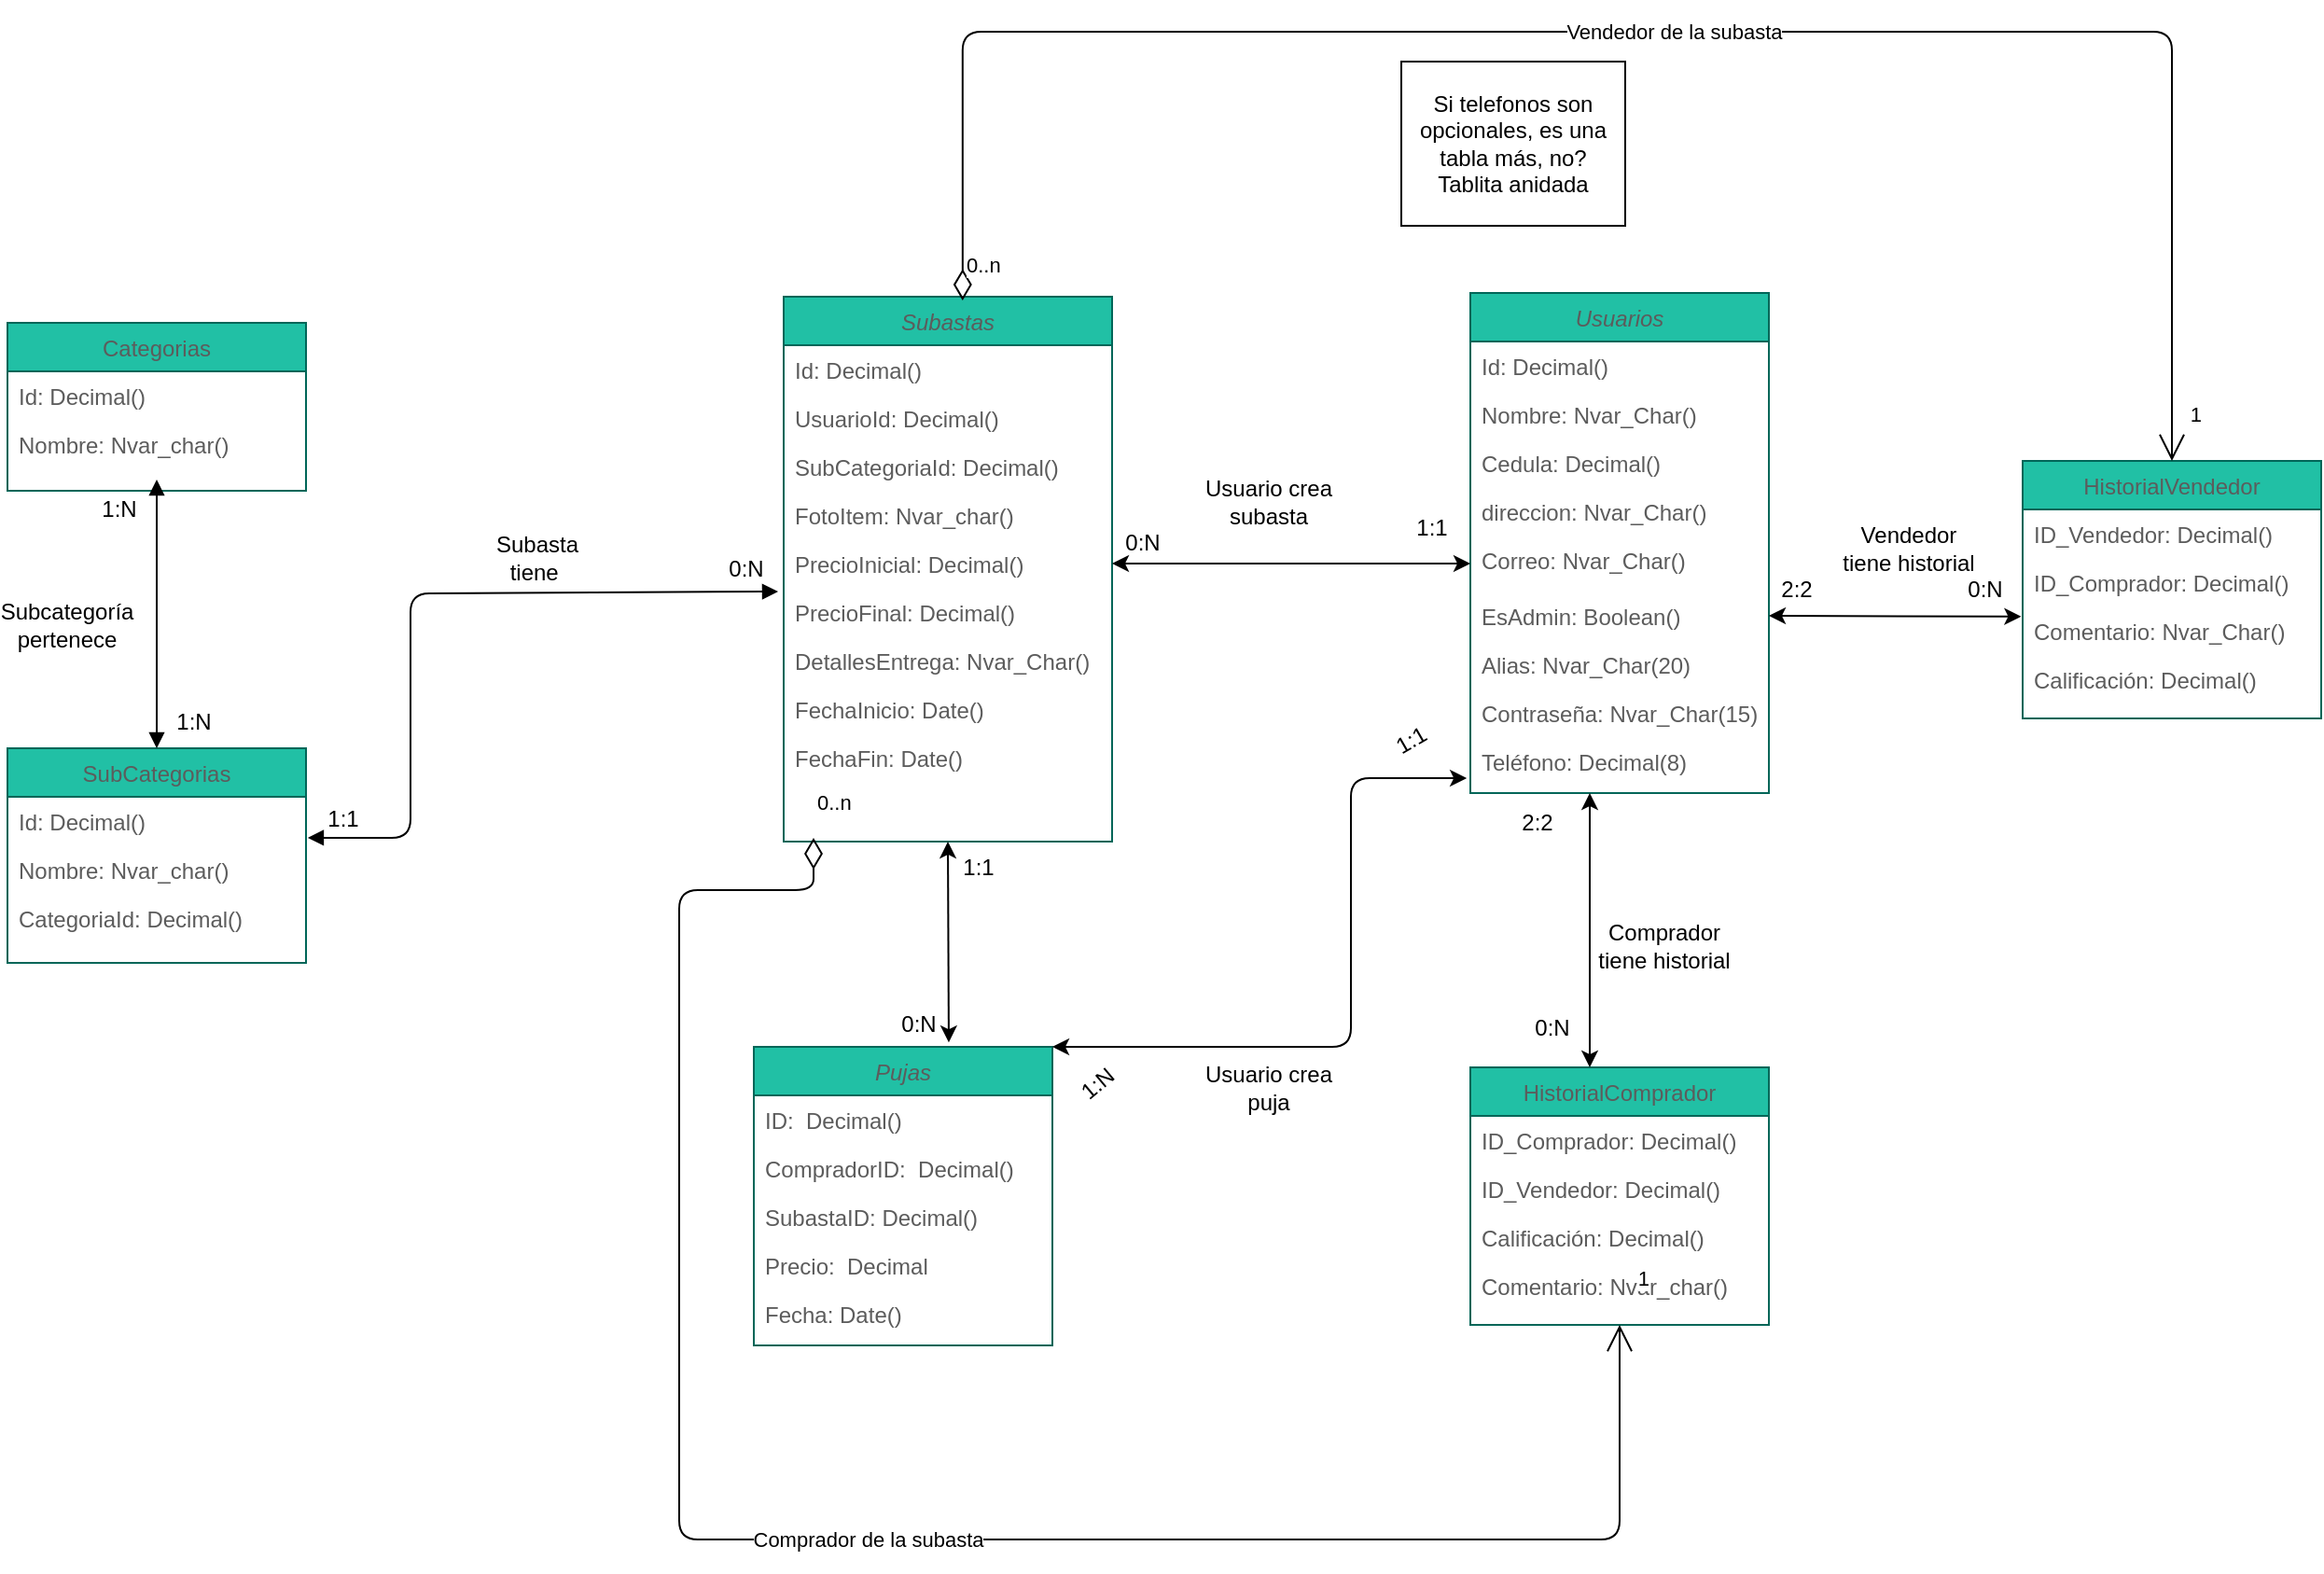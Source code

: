 <mxfile version="14.4.8" type="github">
  <diagram id="C5RBs43oDa-KdzZeNtuy" name="Page-1">
    <mxGraphModel dx="1834" dy="939" grid="1" gridSize="8" guides="1" tooltips="1" connect="1" arrows="1" fold="1" page="1" pageScale="1" pageWidth="1654" pageHeight="2336" background="#ffffff" math="0" shadow="0">
      <root>
        <mxCell id="WIyWlLk6GJQsqaUBKTNV-0" />
        <mxCell id="WIyWlLk6GJQsqaUBKTNV-1" parent="WIyWlLk6GJQsqaUBKTNV-0" />
        <mxCell id="zkfFHV4jXpPFQw0GAbJ--0" value="Usuarios" style="swimlane;fontStyle=2;align=center;verticalAlign=top;childLayout=stackLayout;horizontal=1;startSize=26;horizontalStack=0;resizeParent=1;resizeLast=0;collapsible=1;marginBottom=0;shadow=0;strokeWidth=1;fillColor=#21C0A5;strokeColor=#006658;fontColor=#5C5C5C;" parent="WIyWlLk6GJQsqaUBKTNV-1" vertex="1">
          <mxGeometry x="864" y="364" width="160" height="268" as="geometry">
            <mxRectangle x="230" y="140" width="160" height="26" as="alternateBounds" />
          </mxGeometry>
        </mxCell>
        <mxCell id="zkfFHV4jXpPFQw0GAbJ--1" value="Id: Decimal()" style="text;align=left;verticalAlign=top;spacingLeft=4;spacingRight=4;overflow=hidden;rotatable=0;points=[[0,0.5],[1,0.5]];portConstraint=eastwest;fontColor=#5C5C5C;" parent="zkfFHV4jXpPFQw0GAbJ--0" vertex="1">
          <mxGeometry y="26" width="160" height="26" as="geometry" />
        </mxCell>
        <mxCell id="zkfFHV4jXpPFQw0GAbJ--2" value="Nombre: Nvar_Char()" style="text;align=left;verticalAlign=top;spacingLeft=4;spacingRight=4;overflow=hidden;rotatable=0;points=[[0,0.5],[1,0.5]];portConstraint=eastwest;shadow=0;html=0;fontColor=#5C5C5C;" parent="zkfFHV4jXpPFQw0GAbJ--0" vertex="1">
          <mxGeometry y="52" width="160" height="26" as="geometry" />
        </mxCell>
        <mxCell id="2cBs4azN2rq8tmbEgvQR-0" value="Cedula: Decimal()" style="text;align=left;verticalAlign=top;spacingLeft=4;spacingRight=4;overflow=hidden;rotatable=0;points=[[0,0.5],[1,0.5]];portConstraint=eastwest;shadow=0;html=0;fontColor=#5C5C5C;" parent="zkfFHV4jXpPFQw0GAbJ--0" vertex="1">
          <mxGeometry y="78" width="160" height="26" as="geometry" />
        </mxCell>
        <mxCell id="2cBs4azN2rq8tmbEgvQR-1" value="direccion: Nvar_Char()" style="text;align=left;verticalAlign=top;spacingLeft=4;spacingRight=4;overflow=hidden;rotatable=0;points=[[0,0.5],[1,0.5]];portConstraint=eastwest;shadow=0;html=0;fontColor=#5C5C5C;" parent="zkfFHV4jXpPFQw0GAbJ--0" vertex="1">
          <mxGeometry y="104" width="160" height="26" as="geometry" />
        </mxCell>
        <mxCell id="iWR1aSKAeEVhYEiH1v8q-1" value="Correo: Nvar_Char()" style="text;align=left;verticalAlign=top;spacingLeft=4;spacingRight=4;overflow=hidden;rotatable=0;points=[[0,0.5],[1,0.5]];portConstraint=eastwest;shadow=0;html=0;fontColor=#5C5C5C;" parent="zkfFHV4jXpPFQw0GAbJ--0" vertex="1">
          <mxGeometry y="130" width="160" height="30" as="geometry" />
        </mxCell>
        <mxCell id="zkfFHV4jXpPFQw0GAbJ--3" value="EsAdmin: Boolean()" style="text;align=left;verticalAlign=top;spacingLeft=4;spacingRight=4;overflow=hidden;rotatable=0;points=[[0,0.5],[1,0.5]];portConstraint=eastwest;shadow=0;html=0;fontColor=#5C5C5C;" parent="zkfFHV4jXpPFQw0GAbJ--0" vertex="1">
          <mxGeometry y="160" width="160" height="26" as="geometry" />
        </mxCell>
        <mxCell id="iWR1aSKAeEVhYEiH1v8q-0" value="Alias: Nvar_Char(20)" style="text;align=left;verticalAlign=top;spacingLeft=4;spacingRight=4;overflow=hidden;rotatable=0;points=[[0,0.5],[1,0.5]];portConstraint=eastwest;shadow=0;html=0;fontColor=#5C5C5C;" parent="zkfFHV4jXpPFQw0GAbJ--0" vertex="1">
          <mxGeometry y="186" width="160" height="26" as="geometry" />
        </mxCell>
        <mxCell id="G9UBCxDqCTs8HFYeKVLd-23" value="Contraseña: Nvar_Char(15)" style="text;align=left;verticalAlign=top;spacingLeft=4;spacingRight=4;overflow=hidden;rotatable=0;points=[[0,0.5],[1,0.5]];portConstraint=eastwest;shadow=0;html=0;fontColor=#5C5C5C;" parent="zkfFHV4jXpPFQw0GAbJ--0" vertex="1">
          <mxGeometry y="212" width="160" height="26" as="geometry" />
        </mxCell>
        <mxCell id="G9UBCxDqCTs8HFYeKVLd-24" value="Teléfono: Decimal(8)" style="text;align=left;verticalAlign=top;spacingLeft=4;spacingRight=4;overflow=hidden;rotatable=0;points=[[0,0.5],[1,0.5]];portConstraint=eastwest;shadow=0;html=0;fontColor=#5C5C5C;" parent="zkfFHV4jXpPFQw0GAbJ--0" vertex="1">
          <mxGeometry y="238" width="160" height="26" as="geometry" />
        </mxCell>
        <mxCell id="zkfFHV4jXpPFQw0GAbJ--6" value="Categorias" style="swimlane;fontStyle=0;align=center;verticalAlign=top;childLayout=stackLayout;horizontal=1;startSize=26;horizontalStack=0;resizeParent=1;resizeLast=0;collapsible=1;marginBottom=0;shadow=0;strokeWidth=1;fillColor=#21C0A5;strokeColor=#006658;fontColor=#5C5C5C;" parent="WIyWlLk6GJQsqaUBKTNV-1" vertex="1">
          <mxGeometry x="80" y="380" width="160" height="90" as="geometry">
            <mxRectangle x="130" y="380" width="160" height="26" as="alternateBounds" />
          </mxGeometry>
        </mxCell>
        <mxCell id="zkfFHV4jXpPFQw0GAbJ--7" value="Id: Decimal()" style="text;align=left;verticalAlign=top;spacingLeft=4;spacingRight=4;overflow=hidden;rotatable=0;points=[[0,0.5],[1,0.5]];portConstraint=eastwest;fontColor=#5C5C5C;" parent="zkfFHV4jXpPFQw0GAbJ--6" vertex="1">
          <mxGeometry y="26" width="160" height="26" as="geometry" />
        </mxCell>
        <mxCell id="zkfFHV4jXpPFQw0GAbJ--8" value="Nombre: Nvar_char()" style="text;align=left;verticalAlign=top;spacingLeft=4;spacingRight=4;overflow=hidden;rotatable=0;points=[[0,0.5],[1,0.5]];portConstraint=eastwest;shadow=0;html=0;fontColor=#5C5C5C;" parent="zkfFHV4jXpPFQw0GAbJ--6" vertex="1">
          <mxGeometry y="52" width="160" height="26" as="geometry" />
        </mxCell>
        <mxCell id="iWR1aSKAeEVhYEiH1v8q-2" value="SubCategorias" style="swimlane;fontStyle=0;align=center;verticalAlign=top;childLayout=stackLayout;horizontal=1;startSize=26;horizontalStack=0;resizeParent=1;resizeLast=0;collapsible=1;marginBottom=0;shadow=0;strokeWidth=1;fillColor=#21C0A5;strokeColor=#006658;fontColor=#5C5C5C;" parent="WIyWlLk6GJQsqaUBKTNV-1" vertex="1">
          <mxGeometry x="80" y="608" width="160" height="115" as="geometry">
            <mxRectangle x="130" y="380" width="160" height="26" as="alternateBounds" />
          </mxGeometry>
        </mxCell>
        <mxCell id="iWR1aSKAeEVhYEiH1v8q-3" value="Id: Decimal()" style="text;align=left;verticalAlign=top;spacingLeft=4;spacingRight=4;overflow=hidden;rotatable=0;points=[[0,0.5],[1,0.5]];portConstraint=eastwest;fontColor=#5C5C5C;" parent="iWR1aSKAeEVhYEiH1v8q-2" vertex="1">
          <mxGeometry y="26" width="160" height="26" as="geometry" />
        </mxCell>
        <mxCell id="iWR1aSKAeEVhYEiH1v8q-4" value="Nombre: Nvar_char()" style="text;align=left;verticalAlign=top;spacingLeft=4;spacingRight=4;overflow=hidden;rotatable=0;points=[[0,0.5],[1,0.5]];portConstraint=eastwest;shadow=0;html=0;fontColor=#5C5C5C;" parent="iWR1aSKAeEVhYEiH1v8q-2" vertex="1">
          <mxGeometry y="52" width="160" height="26" as="geometry" />
        </mxCell>
        <mxCell id="iWR1aSKAeEVhYEiH1v8q-5" value="CategoriaId: Decimal()" style="text;align=left;verticalAlign=top;spacingLeft=4;spacingRight=4;overflow=hidden;rotatable=0;points=[[0,0.5],[1,0.5]];portConstraint=eastwest;shadow=0;html=0;fontColor=#5C5C5C;" parent="iWR1aSKAeEVhYEiH1v8q-2" vertex="1">
          <mxGeometry y="78" width="160" height="32" as="geometry" />
        </mxCell>
        <mxCell id="iWR1aSKAeEVhYEiH1v8q-6" value="Subastas" style="swimlane;fontStyle=2;align=center;verticalAlign=top;childLayout=stackLayout;horizontal=1;startSize=26;horizontalStack=0;resizeParent=1;resizeLast=0;collapsible=1;marginBottom=0;shadow=0;strokeWidth=1;fillColor=#21C0A5;strokeColor=#006658;fontColor=#5C5C5C;" parent="WIyWlLk6GJQsqaUBKTNV-1" vertex="1">
          <mxGeometry x="496" y="366" width="176" height="292" as="geometry">
            <mxRectangle x="230" y="140" width="160" height="26" as="alternateBounds" />
          </mxGeometry>
        </mxCell>
        <mxCell id="iWR1aSKAeEVhYEiH1v8q-7" value="Id: Decimal()" style="text;align=left;verticalAlign=top;spacingLeft=4;spacingRight=4;overflow=hidden;rotatable=0;points=[[0,0.5],[1,0.5]];portConstraint=eastwest;fontColor=#5C5C5C;" parent="iWR1aSKAeEVhYEiH1v8q-6" vertex="1">
          <mxGeometry y="26" width="176" height="26" as="geometry" />
        </mxCell>
        <mxCell id="iWR1aSKAeEVhYEiH1v8q-8" value="UsuarioId: Decimal()" style="text;align=left;verticalAlign=top;spacingLeft=4;spacingRight=4;overflow=hidden;rotatable=0;points=[[0,0.5],[1,0.5]];portConstraint=eastwest;shadow=0;html=0;fontColor=#5C5C5C;" parent="iWR1aSKAeEVhYEiH1v8q-6" vertex="1">
          <mxGeometry y="52" width="176" height="26" as="geometry" />
        </mxCell>
        <mxCell id="iWR1aSKAeEVhYEiH1v8q-9" value="SubCategoriaId: Decimal()" style="text;align=left;verticalAlign=top;spacingLeft=4;spacingRight=4;overflow=hidden;rotatable=0;points=[[0,0.5],[1,0.5]];portConstraint=eastwest;shadow=0;html=0;fontColor=#5C5C5C;" parent="iWR1aSKAeEVhYEiH1v8q-6" vertex="1">
          <mxGeometry y="78" width="176" height="26" as="geometry" />
        </mxCell>
        <mxCell id="iWR1aSKAeEVhYEiH1v8q-10" value="FotoItem: Nvar_char()" style="text;align=left;verticalAlign=top;spacingLeft=4;spacingRight=4;overflow=hidden;rotatable=0;points=[[0,0.5],[1,0.5]];portConstraint=eastwest;shadow=0;html=0;fontColor=#5C5C5C;" parent="iWR1aSKAeEVhYEiH1v8q-6" vertex="1">
          <mxGeometry y="104" width="176" height="26" as="geometry" />
        </mxCell>
        <mxCell id="iWR1aSKAeEVhYEiH1v8q-11" value="PrecioInicial: Decimal()" style="text;align=left;verticalAlign=top;spacingLeft=4;spacingRight=4;overflow=hidden;rotatable=0;points=[[0,0.5],[1,0.5]];portConstraint=eastwest;shadow=0;html=0;fontColor=#5C5C5C;" parent="iWR1aSKAeEVhYEiH1v8q-6" vertex="1">
          <mxGeometry y="130" width="176" height="26" as="geometry" />
        </mxCell>
        <mxCell id="iWR1aSKAeEVhYEiH1v8q-20" value="PrecioFinal: Decimal()" style="text;align=left;verticalAlign=top;spacingLeft=4;spacingRight=4;overflow=hidden;rotatable=0;points=[[0,0.5],[1,0.5]];portConstraint=eastwest;shadow=0;html=0;fontColor=#5C5C5C;" parent="iWR1aSKAeEVhYEiH1v8q-6" vertex="1">
          <mxGeometry y="156" width="176" height="26" as="geometry" />
        </mxCell>
        <mxCell id="iWR1aSKAeEVhYEiH1v8q-21" value="DetallesEntrega: Nvar_Char()" style="text;align=left;verticalAlign=top;spacingLeft=4;spacingRight=4;overflow=hidden;rotatable=0;points=[[0,0.5],[1,0.5]];portConstraint=eastwest;shadow=0;html=0;fontColor=#5C5C5C;" parent="iWR1aSKAeEVhYEiH1v8q-6" vertex="1">
          <mxGeometry y="182" width="176" height="26" as="geometry" />
        </mxCell>
        <mxCell id="iWR1aSKAeEVhYEiH1v8q-48" value="FechaInicio: Date()" style="text;align=left;verticalAlign=top;spacingLeft=4;spacingRight=4;overflow=hidden;rotatable=0;points=[[0,0.5],[1,0.5]];portConstraint=eastwest;shadow=0;html=0;fontColor=#5C5C5C;" parent="iWR1aSKAeEVhYEiH1v8q-6" vertex="1">
          <mxGeometry y="208" width="176" height="26" as="geometry" />
        </mxCell>
        <mxCell id="iWR1aSKAeEVhYEiH1v8q-49" value="FechaFin: Date()" style="text;align=left;verticalAlign=top;spacingLeft=4;spacingRight=4;overflow=hidden;rotatable=0;points=[[0,0.5],[1,0.5]];portConstraint=eastwest;shadow=0;html=0;fontColor=#5C5C5C;" parent="iWR1aSKAeEVhYEiH1v8q-6" vertex="1">
          <mxGeometry y="234" width="176" height="26" as="geometry" />
        </mxCell>
        <mxCell id="iWR1aSKAeEVhYEiH1v8q-22" value="HistorialVendedor" style="swimlane;fontStyle=0;align=center;verticalAlign=top;childLayout=stackLayout;horizontal=1;startSize=26;horizontalStack=0;resizeParent=1;resizeLast=0;collapsible=1;marginBottom=0;shadow=0;strokeWidth=1;fillColor=#21C0A5;strokeColor=#006658;fontColor=#5C5C5C;" parent="WIyWlLk6GJQsqaUBKTNV-1" vertex="1">
          <mxGeometry x="1160" y="454" width="160" height="138" as="geometry">
            <mxRectangle x="550" y="140" width="160" height="26" as="alternateBounds" />
          </mxGeometry>
        </mxCell>
        <mxCell id="G9UBCxDqCTs8HFYeKVLd-16" value="ID_Vendedor: Decimal()" style="text;align=left;verticalAlign=top;spacingLeft=4;spacingRight=4;overflow=hidden;rotatable=0;points=[[0,0.5],[1,0.5]];portConstraint=eastwest;shadow=0;html=0;fontColor=#5C5C5C;" parent="iWR1aSKAeEVhYEiH1v8q-22" vertex="1">
          <mxGeometry y="26" width="160" height="26" as="geometry" />
        </mxCell>
        <mxCell id="G9UBCxDqCTs8HFYeKVLd-15" value="ID_Comprador: Decimal()" style="text;align=left;verticalAlign=top;spacingLeft=4;spacingRight=4;overflow=hidden;rotatable=0;points=[[0,0.5],[1,0.5]];portConstraint=eastwest;fontColor=#5C5C5C;" parent="iWR1aSKAeEVhYEiH1v8q-22" vertex="1">
          <mxGeometry y="52" width="160" height="26" as="geometry" />
        </mxCell>
        <mxCell id="iWR1aSKAeEVhYEiH1v8q-26" value="Comentario: Nvar_Char()" style="text;align=left;verticalAlign=top;spacingLeft=4;spacingRight=4;overflow=hidden;rotatable=0;points=[[0,0.5],[1,0.5]];portConstraint=eastwest;shadow=0;html=0;fontColor=#5C5C5C;" parent="iWR1aSKAeEVhYEiH1v8q-22" vertex="1">
          <mxGeometry y="78" width="160" height="26" as="geometry" />
        </mxCell>
        <mxCell id="iWR1aSKAeEVhYEiH1v8q-25" value="Calificación: Decimal()" style="text;align=left;verticalAlign=top;spacingLeft=4;spacingRight=4;overflow=hidden;rotatable=0;points=[[0,0.5],[1,0.5]];portConstraint=eastwest;shadow=0;html=0;fontColor=#5C5C5C;" parent="iWR1aSKAeEVhYEiH1v8q-22" vertex="1">
          <mxGeometry y="104" width="160" height="26" as="geometry" />
        </mxCell>
        <mxCell id="iWR1aSKAeEVhYEiH1v8q-33" value="Pujas" style="swimlane;fontStyle=2;align=center;verticalAlign=top;childLayout=stackLayout;horizontal=1;startSize=26;horizontalStack=0;resizeParent=1;resizeLast=0;collapsible=1;marginBottom=0;shadow=0;strokeWidth=1;fillColor=#21C0A5;strokeColor=#006658;fontColor=#5C5C5C;" parent="WIyWlLk6GJQsqaUBKTNV-1" vertex="1">
          <mxGeometry x="480" y="768" width="160" height="160" as="geometry">
            <mxRectangle x="230" y="140" width="160" height="26" as="alternateBounds" />
          </mxGeometry>
        </mxCell>
        <mxCell id="iWR1aSKAeEVhYEiH1v8q-34" value="ID:  Decimal()" style="text;align=left;verticalAlign=top;spacingLeft=4;spacingRight=4;overflow=hidden;rotatable=0;points=[[0,0.5],[1,0.5]];portConstraint=eastwest;fontColor=#5C5C5C;" parent="iWR1aSKAeEVhYEiH1v8q-33" vertex="1">
          <mxGeometry y="26" width="160" height="26" as="geometry" />
        </mxCell>
        <mxCell id="iWR1aSKAeEVhYEiH1v8q-35" value="CompradorID:  Decimal()" style="text;align=left;verticalAlign=top;spacingLeft=4;spacingRight=4;overflow=hidden;rotatable=0;points=[[0,0.5],[1,0.5]];portConstraint=eastwest;shadow=0;html=0;fontColor=#5C5C5C;" parent="iWR1aSKAeEVhYEiH1v8q-33" vertex="1">
          <mxGeometry y="52" width="160" height="26" as="geometry" />
        </mxCell>
        <mxCell id="iWR1aSKAeEVhYEiH1v8q-36" value="SubastaID: Decimal()" style="text;align=left;verticalAlign=top;spacingLeft=4;spacingRight=4;overflow=hidden;rotatable=0;points=[[0,0.5],[1,0.5]];portConstraint=eastwest;shadow=0;html=0;fontColor=#5C5C5C;" parent="iWR1aSKAeEVhYEiH1v8q-33" vertex="1">
          <mxGeometry y="78" width="160" height="26" as="geometry" />
        </mxCell>
        <mxCell id="iWR1aSKAeEVhYEiH1v8q-37" value="Precio:  Decimal" style="text;align=left;verticalAlign=top;spacingLeft=4;spacingRight=4;overflow=hidden;rotatable=0;points=[[0,0.5],[1,0.5]];portConstraint=eastwest;shadow=0;html=0;fontColor=#5C5C5C;" parent="iWR1aSKAeEVhYEiH1v8q-33" vertex="1">
          <mxGeometry y="104" width="160" height="26" as="geometry" />
        </mxCell>
        <mxCell id="G9UBCxDqCTs8HFYeKVLd-1" value="Fecha: Date()" style="text;align=left;verticalAlign=top;spacingLeft=4;spacingRight=4;overflow=hidden;rotatable=0;points=[[0,0.5],[1,0.5]];portConstraint=eastwest;shadow=0;html=0;fontColor=#5C5C5C;" parent="iWR1aSKAeEVhYEiH1v8q-33" vertex="1">
          <mxGeometry y="130" width="160" height="26" as="geometry" />
        </mxCell>
        <mxCell id="iWR1aSKAeEVhYEiH1v8q-43" value="HistorialComprador" style="swimlane;fontStyle=0;align=center;verticalAlign=top;childLayout=stackLayout;horizontal=1;startSize=26;horizontalStack=0;resizeParent=1;resizeLast=0;collapsible=1;marginBottom=0;shadow=0;strokeWidth=1;fillColor=#21C0A5;strokeColor=#006658;fontColor=#5C5C5C;" parent="WIyWlLk6GJQsqaUBKTNV-1" vertex="1">
          <mxGeometry x="864" y="779" width="160" height="138" as="geometry">
            <mxRectangle x="550" y="140" width="160" height="26" as="alternateBounds" />
          </mxGeometry>
        </mxCell>
        <mxCell id="iWR1aSKAeEVhYEiH1v8q-44" value="ID_Comprador: Decimal()" style="text;align=left;verticalAlign=top;spacingLeft=4;spacingRight=4;overflow=hidden;rotatable=0;points=[[0,0.5],[1,0.5]];portConstraint=eastwest;fontColor=#5C5C5C;" parent="iWR1aSKAeEVhYEiH1v8q-43" vertex="1">
          <mxGeometry y="26" width="160" height="26" as="geometry" />
        </mxCell>
        <mxCell id="iWR1aSKAeEVhYEiH1v8q-45" value="ID_Vendedor: Decimal()" style="text;align=left;verticalAlign=top;spacingLeft=4;spacingRight=4;overflow=hidden;rotatable=0;points=[[0,0.5],[1,0.5]];portConstraint=eastwest;shadow=0;html=0;fontColor=#5C5C5C;" parent="iWR1aSKAeEVhYEiH1v8q-43" vertex="1">
          <mxGeometry y="52" width="160" height="26" as="geometry" />
        </mxCell>
        <mxCell id="iWR1aSKAeEVhYEiH1v8q-46" value="Calificación: Decimal()" style="text;align=left;verticalAlign=top;spacingLeft=4;spacingRight=4;overflow=hidden;rotatable=0;points=[[0,0.5],[1,0.5]];portConstraint=eastwest;shadow=0;html=0;fontColor=#5C5C5C;" parent="iWR1aSKAeEVhYEiH1v8q-43" vertex="1">
          <mxGeometry y="78" width="160" height="26" as="geometry" />
        </mxCell>
        <mxCell id="G9UBCxDqCTs8HFYeKVLd-13" value="Comentario: Nvar_char()" style="text;align=left;verticalAlign=top;spacingLeft=4;spacingRight=4;overflow=hidden;rotatable=0;points=[[0,0.5],[1,0.5]];portConstraint=eastwest;shadow=0;html=0;fontColor=#5C5C5C;" parent="iWR1aSKAeEVhYEiH1v8q-43" vertex="1">
          <mxGeometry y="104" width="160" height="26" as="geometry" />
        </mxCell>
        <mxCell id="2cBs4azN2rq8tmbEgvQR-2" value="Si telefonos son opcionales, es una tabla más, no?&lt;br&gt;Tablita anidada" style="rounded=0;whiteSpace=wrap;html=1;" parent="WIyWlLk6GJQsqaUBKTNV-1" vertex="1">
          <mxGeometry x="827" y="240" width="120" height="88" as="geometry" />
        </mxCell>
        <mxCell id="2cBs4azN2rq8tmbEgvQR-12" value="" style="endArrow=block;startArrow=block;endFill=1;startFill=1;html=1;exitX=0.5;exitY=1.231;exitDx=0;exitDy=0;exitPerimeter=0;" parent="WIyWlLk6GJQsqaUBKTNV-1" source="zkfFHV4jXpPFQw0GAbJ--8" target="iWR1aSKAeEVhYEiH1v8q-2" edge="1">
          <mxGeometry width="160" relative="1" as="geometry">
            <mxPoint x="136" y="464" as="sourcePoint" />
            <mxPoint x="280" y="520" as="targetPoint" />
          </mxGeometry>
        </mxCell>
        <mxCell id="2cBs4azN2rq8tmbEgvQR-13" value="" style="endArrow=block;startArrow=block;endFill=1;startFill=1;html=1;exitX=1.006;exitY=-0.154;exitDx=0;exitDy=0;exitPerimeter=0;entryX=-0.017;entryY=0.077;entryDx=0;entryDy=0;entryPerimeter=0;" parent="WIyWlLk6GJQsqaUBKTNV-1" source="iWR1aSKAeEVhYEiH1v8q-4" edge="1" target="iWR1aSKAeEVhYEiH1v8q-20">
          <mxGeometry width="160" relative="1" as="geometry">
            <mxPoint x="176" y="536" as="sourcePoint" />
            <mxPoint x="336" y="525" as="targetPoint" />
            <Array as="points">
              <mxPoint x="296" y="656" />
              <mxPoint x="296" y="592" />
              <mxPoint x="296" y="525" />
            </Array>
          </mxGeometry>
        </mxCell>
        <mxCell id="G9UBCxDqCTs8HFYeKVLd-4" value="" style="endArrow=classic;startArrow=classic;html=1;entryX=-0.012;entryY=0.846;entryDx=0;entryDy=0;exitX=1;exitY=0;exitDx=0;exitDy=0;entryPerimeter=0;" parent="WIyWlLk6GJQsqaUBKTNV-1" source="iWR1aSKAeEVhYEiH1v8q-33" target="G9UBCxDqCTs8HFYeKVLd-24" edge="1">
          <mxGeometry width="50" height="50" relative="1" as="geometry">
            <mxPoint x="744" y="794" as="sourcePoint" />
            <mxPoint x="794" y="744" as="targetPoint" />
            <Array as="points">
              <mxPoint x="800" y="768" />
              <mxPoint x="800" y="624" />
            </Array>
          </mxGeometry>
        </mxCell>
        <mxCell id="G9UBCxDqCTs8HFYeKVLd-9" value="1:1" style="text;html=1;align=center;verticalAlign=middle;resizable=0;points=[];autosize=1;rotation=-30;" parent="WIyWlLk6GJQsqaUBKTNV-1" vertex="1">
          <mxGeometry x="816" y="592" width="32" height="24" as="geometry" />
        </mxCell>
        <mxCell id="G9UBCxDqCTs8HFYeKVLd-10" value="1:N" style="text;html=1;align=center;verticalAlign=middle;resizable=0;points=[];autosize=1;rotation=-40;" parent="WIyWlLk6GJQsqaUBKTNV-1" vertex="1">
          <mxGeometry x="648" y="776" width="32" height="24" as="geometry" />
        </mxCell>
        <mxCell id="G9UBCxDqCTs8HFYeKVLd-11" value="1:1" style="text;html=1;align=center;verticalAlign=middle;resizable=0;points=[];autosize=1;rotation=0;" parent="WIyWlLk6GJQsqaUBKTNV-1" vertex="1">
          <mxGeometry x="584" y="659.5" width="32" height="24" as="geometry" />
        </mxCell>
        <mxCell id="G9UBCxDqCTs8HFYeKVLd-12" value="0:N" style="text;html=1;align=center;verticalAlign=middle;resizable=0;points=[];autosize=1;" parent="WIyWlLk6GJQsqaUBKTNV-1" vertex="1">
          <mxGeometry x="552" y="744" width="32" height="24" as="geometry" />
        </mxCell>
        <mxCell id="G9UBCxDqCTs8HFYeKVLd-14" value="" style="endArrow=classic;startArrow=classic;html=1;" parent="WIyWlLk6GJQsqaUBKTNV-1" edge="1">
          <mxGeometry width="50" height="50" relative="1" as="geometry">
            <mxPoint x="928" y="779" as="sourcePoint" />
            <mxPoint x="928" y="632" as="targetPoint" />
          </mxGeometry>
        </mxCell>
        <mxCell id="G9UBCxDqCTs8HFYeKVLd-18" value="" style="endArrow=classic;startArrow=classic;html=1;entryX=-0.005;entryY=0.207;entryDx=0;entryDy=0;exitX=1;exitY=0.5;exitDx=0;exitDy=0;entryPerimeter=0;" parent="WIyWlLk6GJQsqaUBKTNV-1" source="zkfFHV4jXpPFQw0GAbJ--3" target="iWR1aSKAeEVhYEiH1v8q-26" edge="1">
          <mxGeometry width="50" height="50" relative="1" as="geometry">
            <mxPoint x="824" y="586" as="sourcePoint" />
            <mxPoint x="874" y="536" as="targetPoint" />
            <Array as="points" />
          </mxGeometry>
        </mxCell>
        <mxCell id="G9UBCxDqCTs8HFYeKVLd-19" value="2:2" style="text;html=1;strokeColor=none;fillColor=none;align=center;verticalAlign=middle;whiteSpace=wrap;rounded=0;" parent="WIyWlLk6GJQsqaUBKTNV-1" vertex="1">
          <mxGeometry x="880" y="638" width="40" height="20" as="geometry" />
        </mxCell>
        <mxCell id="G9UBCxDqCTs8HFYeKVLd-20" value="0:N" style="text;html=1;strokeColor=none;fillColor=none;align=center;verticalAlign=middle;whiteSpace=wrap;rounded=0;" parent="WIyWlLk6GJQsqaUBKTNV-1" vertex="1">
          <mxGeometry x="888" y="748" width="40" height="20" as="geometry" />
        </mxCell>
        <mxCell id="G9UBCxDqCTs8HFYeKVLd-21" value="2:2" style="text;html=1;strokeColor=none;fillColor=none;align=center;verticalAlign=middle;whiteSpace=wrap;rounded=0;" parent="WIyWlLk6GJQsqaUBKTNV-1" vertex="1">
          <mxGeometry x="1019" y="513" width="40" height="20" as="geometry" />
        </mxCell>
        <mxCell id="G9UBCxDqCTs8HFYeKVLd-22" value="0:N" style="text;html=1;strokeColor=none;fillColor=none;align=center;verticalAlign=middle;whiteSpace=wrap;rounded=0;" parent="WIyWlLk6GJQsqaUBKTNV-1" vertex="1">
          <mxGeometry x="1120" y="513" width="40" height="20" as="geometry" />
        </mxCell>
        <mxCell id="G9UBCxDqCTs8HFYeKVLd-25" value="" style="endArrow=classic;startArrow=classic;html=1;entryX=0;entryY=0.5;entryDx=0;entryDy=0;exitX=1;exitY=0.5;exitDx=0;exitDy=0;" parent="WIyWlLk6GJQsqaUBKTNV-1" source="iWR1aSKAeEVhYEiH1v8q-11" target="iWR1aSKAeEVhYEiH1v8q-1" edge="1">
          <mxGeometry width="50" height="50" relative="1" as="geometry">
            <mxPoint x="696" y="586" as="sourcePoint" />
            <mxPoint x="746" y="536" as="targetPoint" />
          </mxGeometry>
        </mxCell>
        <mxCell id="G9UBCxDqCTs8HFYeKVLd-26" value="0:N" style="text;html=1;align=center;verticalAlign=middle;resizable=0;points=[];autosize=1;" parent="WIyWlLk6GJQsqaUBKTNV-1" vertex="1">
          <mxGeometry x="672" y="486" width="32" height="24" as="geometry" />
        </mxCell>
        <mxCell id="G9UBCxDqCTs8HFYeKVLd-27" value="1:1" style="text;html=1;align=center;verticalAlign=middle;resizable=0;points=[];autosize=1;" parent="WIyWlLk6GJQsqaUBKTNV-1" vertex="1">
          <mxGeometry x="827" y="478" width="32" height="24" as="geometry" />
        </mxCell>
        <mxCell id="G9UBCxDqCTs8HFYeKVLd-29" value="" style="endArrow=classic;startArrow=classic;html=1;entryX=0.5;entryY=1;entryDx=0;entryDy=0;exitX=0.653;exitY=-0.015;exitDx=0;exitDy=0;exitPerimeter=0;" parent="WIyWlLk6GJQsqaUBKTNV-1" source="iWR1aSKAeEVhYEiH1v8q-33" target="iWR1aSKAeEVhYEiH1v8q-6" edge="1">
          <mxGeometry width="50" height="50" relative="1" as="geometry">
            <mxPoint x="584" y="738" as="sourcePoint" />
            <mxPoint x="634" y="688" as="targetPoint" />
          </mxGeometry>
        </mxCell>
        <mxCell id="G9UBCxDqCTs8HFYeKVLd-30" value="0:N" style="text;html=1;strokeColor=none;fillColor=none;align=center;verticalAlign=middle;whiteSpace=wrap;rounded=0;" parent="WIyWlLk6GJQsqaUBKTNV-1" vertex="1">
          <mxGeometry x="456" y="502" width="40" height="20" as="geometry" />
        </mxCell>
        <mxCell id="G9UBCxDqCTs8HFYeKVLd-31" value="1:1" style="text;html=1;strokeColor=none;fillColor=none;align=center;verticalAlign=middle;whiteSpace=wrap;rounded=0;" parent="WIyWlLk6GJQsqaUBKTNV-1" vertex="1">
          <mxGeometry x="240" y="635.5" width="40" height="20" as="geometry" />
        </mxCell>
        <mxCell id="G9UBCxDqCTs8HFYeKVLd-32" value="1:N" style="text;html=1;strokeColor=none;fillColor=none;align=center;verticalAlign=middle;whiteSpace=wrap;rounded=0;" parent="WIyWlLk6GJQsqaUBKTNV-1" vertex="1">
          <mxGeometry x="160" y="584" width="40" height="20" as="geometry" />
        </mxCell>
        <mxCell id="G9UBCxDqCTs8HFYeKVLd-33" value="1:N" style="text;html=1;strokeColor=none;fillColor=none;align=center;verticalAlign=middle;whiteSpace=wrap;rounded=0;" parent="WIyWlLk6GJQsqaUBKTNV-1" vertex="1">
          <mxGeometry x="120" y="470" width="40" height="20" as="geometry" />
        </mxCell>
        <mxCell id="WQRt_qPPDCOc396V4agR-0" value="Vendedor de la subasta" style="endArrow=open;html=1;endSize=12;startArrow=diamondThin;startSize=14;startFill=0;edgeStyle=orthogonalEdgeStyle;exitX=0.545;exitY=0.007;exitDx=0;exitDy=0;exitPerimeter=0;" edge="1" parent="WIyWlLk6GJQsqaUBKTNV-1" source="iWR1aSKAeEVhYEiH1v8q-6" target="iWR1aSKAeEVhYEiH1v8q-22">
          <mxGeometry x="0.028" relative="1" as="geometry">
            <mxPoint x="640" y="304" as="sourcePoint" />
            <mxPoint x="1208" y="440" as="targetPoint" />
            <Array as="points">
              <mxPoint x="592" y="224" />
              <mxPoint x="1240" y="224" />
            </Array>
            <mxPoint as="offset" />
          </mxGeometry>
        </mxCell>
        <mxCell id="WQRt_qPPDCOc396V4agR-1" value="0..n" style="edgeLabel;resizable=0;html=1;align=left;verticalAlign=top;" connectable="0" vertex="1" parent="WQRt_qPPDCOc396V4agR-0">
          <mxGeometry x="-1" relative="1" as="geometry">
            <mxPoint y="-32.04" as="offset" />
          </mxGeometry>
        </mxCell>
        <mxCell id="WQRt_qPPDCOc396V4agR-2" value="1" style="edgeLabel;resizable=0;html=1;align=right;verticalAlign=top;" connectable="0" vertex="1" parent="WQRt_qPPDCOc396V4agR-0">
          <mxGeometry x="1" relative="1" as="geometry">
            <mxPoint x="16" y="-37.86" as="offset" />
          </mxGeometry>
        </mxCell>
        <mxCell id="WQRt_qPPDCOc396V4agR-4" value="Comprador de la subasta" style="endArrow=open;html=1;endSize=12;startArrow=diamondThin;startSize=14;startFill=0;edgeStyle=orthogonalEdgeStyle;entryX=0.5;entryY=1;entryDx=0;entryDy=0;" edge="1" parent="WIyWlLk6GJQsqaUBKTNV-1" target="iWR1aSKAeEVhYEiH1v8q-43">
          <mxGeometry x="0.028" relative="1" as="geometry">
            <mxPoint x="512" y="656" as="sourcePoint" />
            <mxPoint x="1080" y="920" as="targetPoint" />
            <Array as="points">
              <mxPoint x="512" y="684" />
              <mxPoint x="440" y="684" />
              <mxPoint x="440" y="1032" />
              <mxPoint x="944" y="1032" />
            </Array>
            <mxPoint as="offset" />
          </mxGeometry>
        </mxCell>
        <mxCell id="WQRt_qPPDCOc396V4agR-5" value="0..n" style="edgeLabel;resizable=0;html=1;align=left;verticalAlign=top;" connectable="0" vertex="1" parent="WQRt_qPPDCOc396V4agR-4">
          <mxGeometry x="-1" relative="1" as="geometry">
            <mxPoint y="-32.04" as="offset" />
          </mxGeometry>
        </mxCell>
        <mxCell id="WQRt_qPPDCOc396V4agR-6" value="1" style="edgeLabel;resizable=0;html=1;align=right;verticalAlign=top;" connectable="0" vertex="1" parent="WQRt_qPPDCOc396V4agR-4">
          <mxGeometry x="1" relative="1" as="geometry">
            <mxPoint x="16" y="-37.86" as="offset" />
          </mxGeometry>
        </mxCell>
        <mxCell id="WQRt_qPPDCOc396V4agR-7" value="Subcategoría pertenece" style="text;html=1;strokeColor=none;fillColor=none;align=center;verticalAlign=middle;whiteSpace=wrap;rounded=0;" vertex="1" parent="WIyWlLk6GJQsqaUBKTNV-1">
          <mxGeometry x="80" y="526" width="64" height="31" as="geometry" />
        </mxCell>
        <mxCell id="WQRt_qPPDCOc396V4agR-9" value="Subasta tiene&amp;nbsp;" style="text;html=1;strokeColor=none;fillColor=none;align=center;verticalAlign=middle;whiteSpace=wrap;rounded=0;" vertex="1" parent="WIyWlLk6GJQsqaUBKTNV-1">
          <mxGeometry x="344" y="496" width="40" height="20" as="geometry" />
        </mxCell>
        <mxCell id="WQRt_qPPDCOc396V4agR-12" value="Usuario crea subasta" style="text;html=1;strokeColor=none;fillColor=none;align=center;verticalAlign=middle;whiteSpace=wrap;rounded=0;" vertex="1" parent="WIyWlLk6GJQsqaUBKTNV-1">
          <mxGeometry x="720" y="466" width="72" height="20" as="geometry" />
        </mxCell>
        <mxCell id="WQRt_qPPDCOc396V4agR-13" value="Usuario crea puja" style="text;html=1;strokeColor=none;fillColor=none;align=center;verticalAlign=middle;whiteSpace=wrap;rounded=0;" vertex="1" parent="WIyWlLk6GJQsqaUBKTNV-1">
          <mxGeometry x="720" y="780" width="72" height="20" as="geometry" />
        </mxCell>
        <mxCell id="WQRt_qPPDCOc396V4agR-14" value="Vendedor tiene historial" style="text;html=1;strokeColor=none;fillColor=none;align=center;verticalAlign=middle;whiteSpace=wrap;rounded=0;" vertex="1" parent="WIyWlLk6GJQsqaUBKTNV-1">
          <mxGeometry x="1059" y="492" width="80" height="18" as="geometry" />
        </mxCell>
        <mxCell id="WQRt_qPPDCOc396V4agR-15" value="Comprador tiene historial" style="text;html=1;strokeColor=none;fillColor=none;align=center;verticalAlign=middle;whiteSpace=wrap;rounded=0;" vertex="1" parent="WIyWlLk6GJQsqaUBKTNV-1">
          <mxGeometry x="928" y="705" width="80" height="18" as="geometry" />
        </mxCell>
      </root>
    </mxGraphModel>
  </diagram>
</mxfile>

